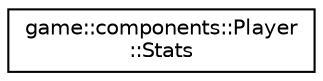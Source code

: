 digraph "Graphical Class Hierarchy"
{
 // LATEX_PDF_SIZE
  edge [fontname="Helvetica",fontsize="10",labelfontname="Helvetica",labelfontsize="10"];
  node [fontname="Helvetica",fontsize="10",shape=record];
  rankdir="LR";
  Node0 [label="game::components::Player\l::Stats",height=0.2,width=0.4,color="black", fillcolor="white", style="filled",URL="$structgame_1_1components_1_1_player_1_1_stats.html",tooltip=" "];
}
